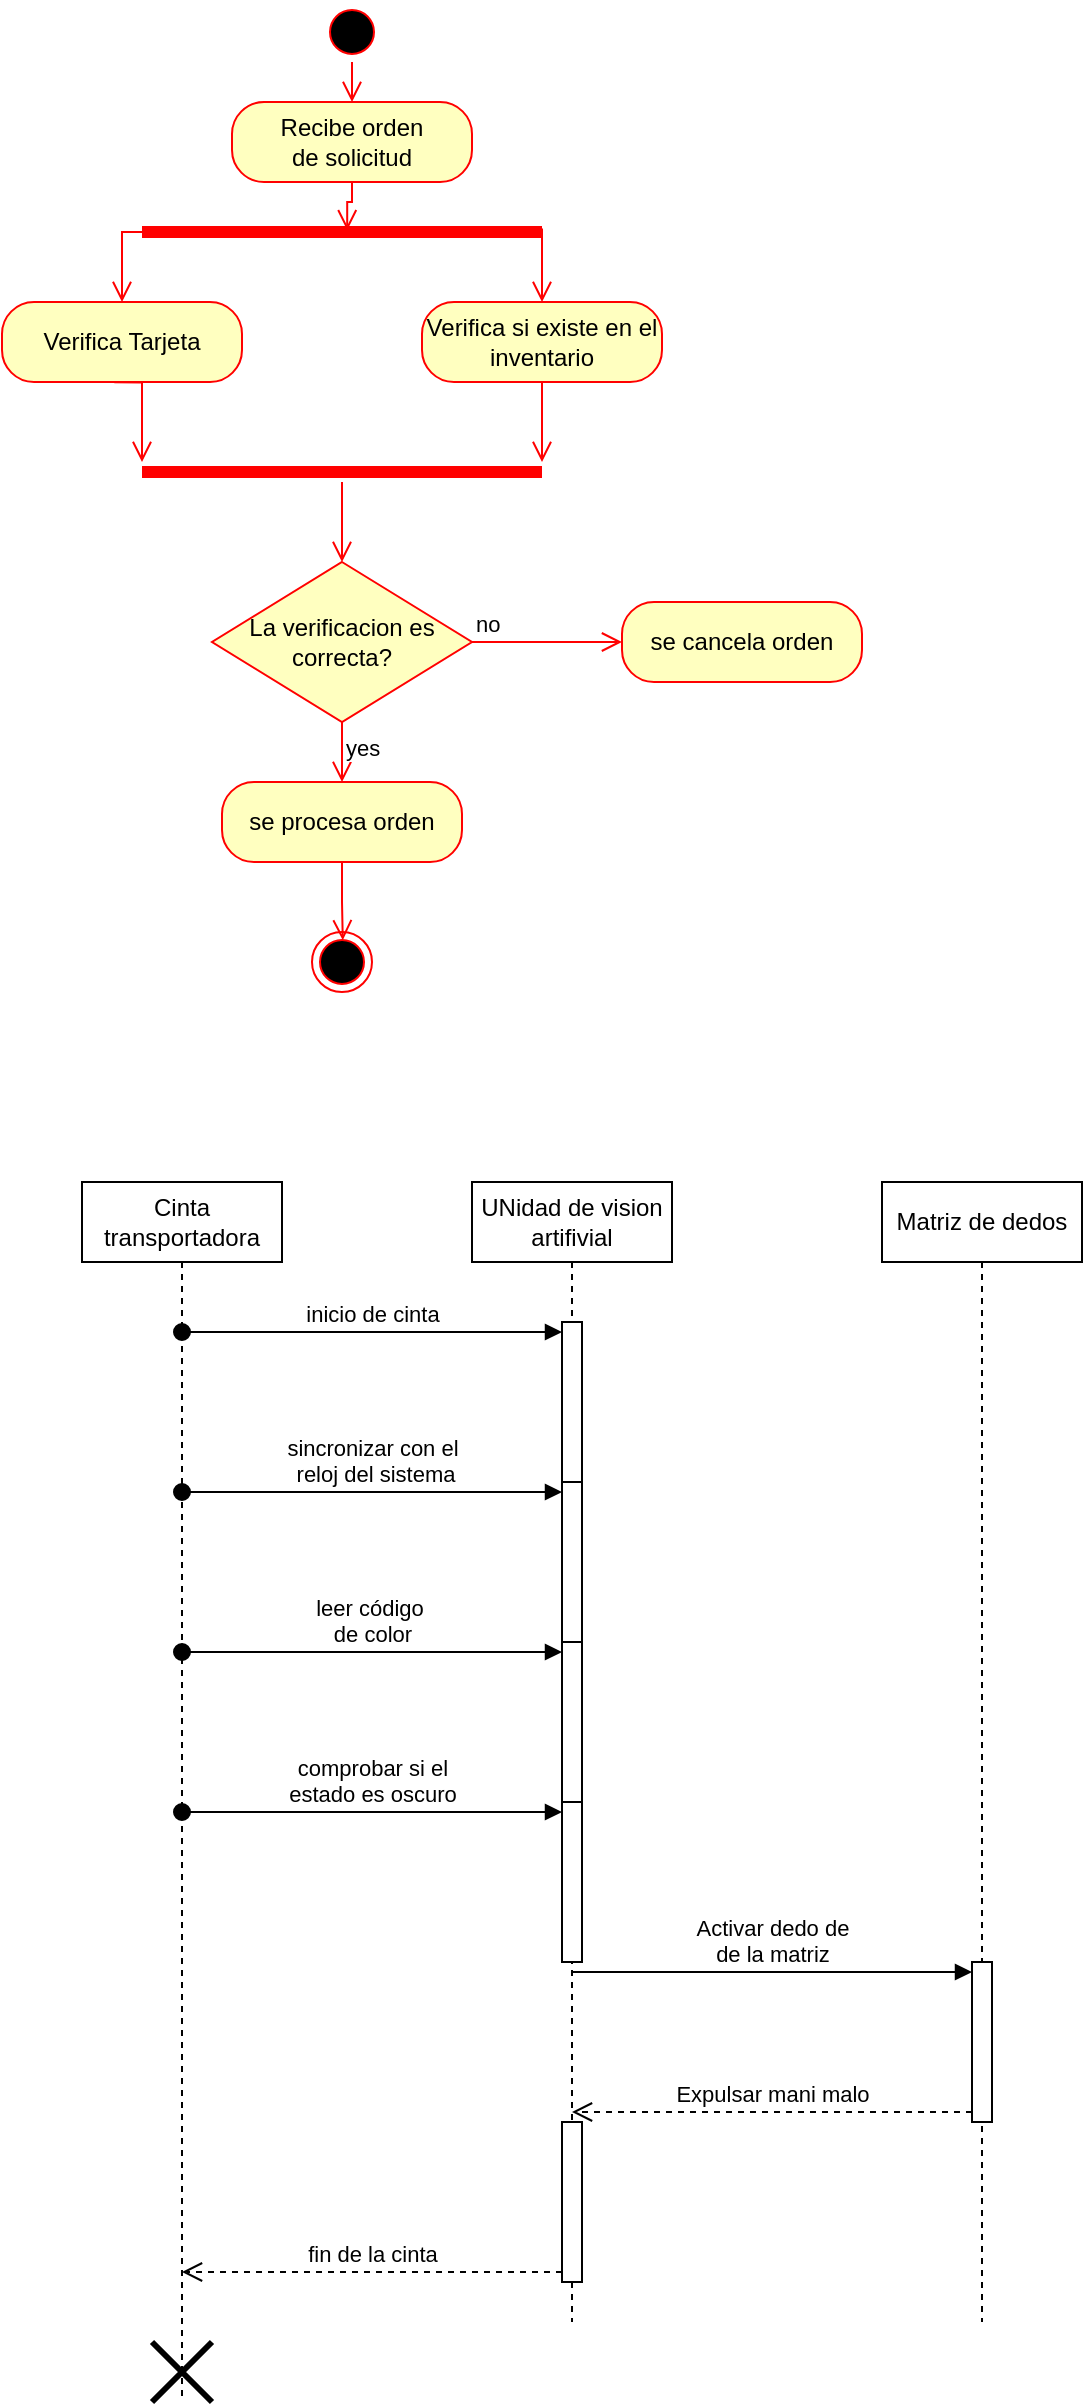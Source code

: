 <mxfile version="21.7.1" type="github">
  <diagram id="R2lEEEUBdFMjLlhIrx00" name="Page-1">
    <mxGraphModel dx="1120" dy="532" grid="1" gridSize="10" guides="1" tooltips="1" connect="1" arrows="1" fold="1" page="1" pageScale="1" pageWidth="850" pageHeight="1100" math="0" shadow="0" extFonts="Permanent Marker^https://fonts.googleapis.com/css?family=Permanent+Marker">
      <root>
        <mxCell id="0" />
        <mxCell id="1" parent="0" />
        <mxCell id="CYu5cwrfjiV9SocdkziE-3" value="" style="ellipse;html=1;shape=startState;fillColor=#000000;strokeColor=#ff0000;" parent="1" vertex="1">
          <mxGeometry x="210" y="70" width="30" height="30" as="geometry" />
        </mxCell>
        <mxCell id="CYu5cwrfjiV9SocdkziE-4" value="" style="edgeStyle=orthogonalEdgeStyle;html=1;verticalAlign=bottom;endArrow=open;endSize=8;strokeColor=#ff0000;rounded=0;entryX=0.5;entryY=0;entryDx=0;entryDy=0;" parent="1" source="CYu5cwrfjiV9SocdkziE-3" target="CYu5cwrfjiV9SocdkziE-5" edge="1">
          <mxGeometry relative="1" as="geometry">
            <mxPoint x="225" y="120" as="targetPoint" />
          </mxGeometry>
        </mxCell>
        <mxCell id="CYu5cwrfjiV9SocdkziE-5" value="Recibe orden&lt;br&gt;de solicitud" style="rounded=1;whiteSpace=wrap;html=1;arcSize=40;fontColor=#000000;fillColor=#ffffc0;strokeColor=#ff0000;" parent="1" vertex="1">
          <mxGeometry x="165" y="120" width="120" height="40" as="geometry" />
        </mxCell>
        <mxCell id="CYu5cwrfjiV9SocdkziE-6" value="" style="edgeStyle=orthogonalEdgeStyle;html=1;verticalAlign=bottom;endArrow=open;endSize=8;strokeColor=#ff0000;rounded=0;entryX=0.513;entryY=0.414;entryDx=0;entryDy=0;entryPerimeter=0;" parent="1" source="CYu5cwrfjiV9SocdkziE-5" target="CYu5cwrfjiV9SocdkziE-16" edge="1">
          <mxGeometry relative="1" as="geometry">
            <mxPoint x="225" y="180" as="targetPoint" />
          </mxGeometry>
        </mxCell>
        <mxCell id="CYu5cwrfjiV9SocdkziE-8" value="" style="edgeStyle=orthogonalEdgeStyle;html=1;verticalAlign=bottom;endArrow=open;endSize=8;strokeColor=#ff0000;rounded=0;exitX=0;exitY=0.5;exitDx=0;exitDy=0;exitPerimeter=0;entryX=0.5;entryY=0;entryDx=0;entryDy=0;" parent="1" source="CYu5cwrfjiV9SocdkziE-16" target="CYu5cwrfjiV9SocdkziE-9" edge="1">
          <mxGeometry relative="1" as="geometry">
            <mxPoint x="120" y="222.5" as="targetPoint" />
            <mxPoint x="120" y="147.5" as="sourcePoint" />
            <Array as="points" />
          </mxGeometry>
        </mxCell>
        <mxCell id="CYu5cwrfjiV9SocdkziE-9" value="Verifica Tarjeta" style="rounded=1;whiteSpace=wrap;html=1;arcSize=40;fontColor=#000000;fillColor=#ffffc0;strokeColor=#ff0000;" parent="1" vertex="1">
          <mxGeometry x="50" y="220" width="120" height="40" as="geometry" />
        </mxCell>
        <mxCell id="CYu5cwrfjiV9SocdkziE-10" value="" style="edgeStyle=orthogonalEdgeStyle;html=1;verticalAlign=bottom;endArrow=open;endSize=8;strokeColor=#ff0000;rounded=0;exitX=0.468;exitY=1.004;exitDx=0;exitDy=0;exitPerimeter=0;" parent="1" source="CYu5cwrfjiV9SocdkziE-9" target="CYu5cwrfjiV9SocdkziE-18" edge="1">
          <mxGeometry relative="1" as="geometry">
            <mxPoint x="120" y="360" as="targetPoint" />
            <mxPoint x="120" y="270" as="sourcePoint" />
            <Array as="points">
              <mxPoint x="120" y="260" />
            </Array>
          </mxGeometry>
        </mxCell>
        <mxCell id="CYu5cwrfjiV9SocdkziE-16" value="" style="shape=line;html=1;strokeWidth=6;strokeColor=#ff0000;" parent="1" vertex="1">
          <mxGeometry x="120" y="180" width="200" height="10" as="geometry" />
        </mxCell>
        <mxCell id="CYu5cwrfjiV9SocdkziE-18" value="" style="shape=line;html=1;strokeWidth=6;strokeColor=#ff0000;" parent="1" vertex="1">
          <mxGeometry x="120" y="300" width="200" height="10" as="geometry" />
        </mxCell>
        <mxCell id="CYu5cwrfjiV9SocdkziE-19" value="" style="edgeStyle=orthogonalEdgeStyle;html=1;verticalAlign=bottom;endArrow=open;endSize=8;strokeColor=#ff0000;rounded=0;entryX=0.5;entryY=0;entryDx=0;entryDy=0;" parent="1" source="CYu5cwrfjiV9SocdkziE-18" target="CYu5cwrfjiV9SocdkziE-23" edge="1">
          <mxGeometry relative="1" as="geometry">
            <mxPoint x="220" y="430" as="targetPoint" />
          </mxGeometry>
        </mxCell>
        <mxCell id="CYu5cwrfjiV9SocdkziE-20" value="" style="edgeStyle=orthogonalEdgeStyle;html=1;verticalAlign=bottom;endArrow=open;endSize=8;strokeColor=#ff0000;rounded=0;exitX=0.988;exitY=0.38;exitDx=0;exitDy=0;exitPerimeter=0;" parent="1" source="CYu5cwrfjiV9SocdkziE-16" target="CYu5cwrfjiV9SocdkziE-21" edge="1">
          <mxGeometry relative="1" as="geometry">
            <mxPoint x="320" y="222.5" as="targetPoint" />
            <mxPoint x="320" y="190" as="sourcePoint" />
            <Array as="points">
              <mxPoint x="320" y="184" />
            </Array>
          </mxGeometry>
        </mxCell>
        <mxCell id="CYu5cwrfjiV9SocdkziE-21" value="Verifica si existe en el inventario" style="rounded=1;whiteSpace=wrap;html=1;arcSize=40;fontColor=#000000;fillColor=#ffffc0;strokeColor=#ff0000;" parent="1" vertex="1">
          <mxGeometry x="260" y="220" width="120" height="40" as="geometry" />
        </mxCell>
        <mxCell id="CYu5cwrfjiV9SocdkziE-22" value="" style="edgeStyle=orthogonalEdgeStyle;html=1;verticalAlign=bottom;endArrow=open;endSize=8;strokeColor=#ff0000;rounded=0;" parent="1" source="CYu5cwrfjiV9SocdkziE-21" edge="1">
          <mxGeometry relative="1" as="geometry">
            <mxPoint x="320" y="300" as="targetPoint" />
            <mxPoint x="320" y="260" as="sourcePoint" />
            <Array as="points" />
          </mxGeometry>
        </mxCell>
        <mxCell id="CYu5cwrfjiV9SocdkziE-23" value="La verificacion es correcta?" style="rhombus;whiteSpace=wrap;html=1;fontColor=#000000;fillColor=#ffffc0;strokeColor=#ff0000;" parent="1" vertex="1">
          <mxGeometry x="155" y="350" width="130" height="80" as="geometry" />
        </mxCell>
        <mxCell id="CYu5cwrfjiV9SocdkziE-24" value="no" style="edgeStyle=orthogonalEdgeStyle;html=1;align=left;verticalAlign=bottom;endArrow=open;endSize=8;strokeColor=#ff0000;rounded=0;" parent="1" source="CYu5cwrfjiV9SocdkziE-23" edge="1">
          <mxGeometry x="-1" relative="1" as="geometry">
            <mxPoint x="360" y="390" as="targetPoint" />
          </mxGeometry>
        </mxCell>
        <mxCell id="CYu5cwrfjiV9SocdkziE-25" value="yes" style="edgeStyle=orthogonalEdgeStyle;html=1;align=left;verticalAlign=top;endArrow=open;endSize=8;strokeColor=#ff0000;rounded=0;" parent="1" source="CYu5cwrfjiV9SocdkziE-23" target="CYu5cwrfjiV9SocdkziE-31" edge="1">
          <mxGeometry x="-1" relative="1" as="geometry">
            <mxPoint x="220" y="530" as="targetPoint" />
          </mxGeometry>
        </mxCell>
        <mxCell id="CYu5cwrfjiV9SocdkziE-29" value="se cancela orden" style="rounded=1;whiteSpace=wrap;html=1;arcSize=40;fontColor=#000000;fillColor=#ffffc0;strokeColor=#ff0000;" parent="1" vertex="1">
          <mxGeometry x="360" y="370" width="120" height="40" as="geometry" />
        </mxCell>
        <mxCell id="CYu5cwrfjiV9SocdkziE-31" value="se procesa orden" style="rounded=1;whiteSpace=wrap;html=1;arcSize=40;fontColor=#000000;fillColor=#ffffc0;strokeColor=#ff0000;" parent="1" vertex="1">
          <mxGeometry x="160" y="460" width="120" height="40" as="geometry" />
        </mxCell>
        <mxCell id="CYu5cwrfjiV9SocdkziE-32" value="" style="ellipse;html=1;shape=endState;fillColor=#000000;strokeColor=#ff0000;" parent="1" vertex="1">
          <mxGeometry x="205" y="535" width="30" height="30" as="geometry" />
        </mxCell>
        <mxCell id="CYu5cwrfjiV9SocdkziE-35" value="" style="edgeStyle=orthogonalEdgeStyle;html=1;align=left;verticalAlign=top;endArrow=open;endSize=8;strokeColor=#ff0000;rounded=0;entryX=0.513;entryY=0.139;entryDx=0;entryDy=0;entryPerimeter=0;exitX=0.5;exitY=1;exitDx=0;exitDy=0;" parent="1" source="CYu5cwrfjiV9SocdkziE-31" target="CYu5cwrfjiV9SocdkziE-32" edge="1">
          <mxGeometry x="-1" relative="1" as="geometry">
            <mxPoint x="219.9" y="610" as="targetPoint" />
            <mxPoint x="219.9" y="570" as="sourcePoint" />
            <Array as="points">
              <mxPoint x="220" y="520" />
              <mxPoint x="220" y="520" />
            </Array>
          </mxGeometry>
        </mxCell>
        <mxCell id="Lv1skkVpec8RTPj35JqM-1" value="Cinta transportadora" style="shape=umlLifeline;perimeter=lifelinePerimeter;whiteSpace=wrap;html=1;container=1;dropTarget=0;collapsible=0;recursiveResize=0;outlineConnect=0;portConstraint=eastwest;newEdgeStyle={&quot;curved&quot;:0,&quot;rounded&quot;:0};" vertex="1" parent="1">
          <mxGeometry x="90" y="660" width="100" height="610" as="geometry" />
        </mxCell>
        <mxCell id="Lv1skkVpec8RTPj35JqM-19" value="" style="shape=umlDestroy;whiteSpace=wrap;html=1;strokeWidth=3;targetShapes=umlLifeline;" vertex="1" parent="Lv1skkVpec8RTPj35JqM-1">
          <mxGeometry x="35" y="580" width="30" height="30" as="geometry" />
        </mxCell>
        <mxCell id="Lv1skkVpec8RTPj35JqM-2" value="UNidad de vision artifivial" style="shape=umlLifeline;perimeter=lifelinePerimeter;whiteSpace=wrap;html=1;container=1;dropTarget=0;collapsible=0;recursiveResize=0;outlineConnect=0;portConstraint=eastwest;newEdgeStyle={&quot;curved&quot;:0,&quot;rounded&quot;:0};" vertex="1" parent="1">
          <mxGeometry x="285" y="660" width="100" height="570" as="geometry" />
        </mxCell>
        <mxCell id="Lv1skkVpec8RTPj35JqM-4" value="" style="html=1;points=[[0,0,0,0,5],[0,1,0,0,-5],[1,0,0,0,5],[1,1,0,0,-5]];perimeter=orthogonalPerimeter;outlineConnect=0;targetShapes=umlLifeline;portConstraint=eastwest;newEdgeStyle={&quot;curved&quot;:0,&quot;rounded&quot;:0};" vertex="1" parent="Lv1skkVpec8RTPj35JqM-2">
          <mxGeometry x="45" y="70" width="10" height="80" as="geometry" />
        </mxCell>
        <mxCell id="Lv1skkVpec8RTPj35JqM-6" value="" style="html=1;points=[[0,0,0,0,5],[0,1,0,0,-5],[1,0,0,0,5],[1,1,0,0,-5]];perimeter=orthogonalPerimeter;outlineConnect=0;targetShapes=umlLifeline;portConstraint=eastwest;newEdgeStyle={&quot;curved&quot;:0,&quot;rounded&quot;:0};" vertex="1" parent="Lv1skkVpec8RTPj35JqM-2">
          <mxGeometry x="45" y="150" width="10" height="80" as="geometry" />
        </mxCell>
        <mxCell id="Lv1skkVpec8RTPj35JqM-8" value="" style="html=1;points=[[0,0,0,0,5],[0,1,0,0,-5],[1,0,0,0,5],[1,1,0,0,-5]];perimeter=orthogonalPerimeter;outlineConnect=0;targetShapes=umlLifeline;portConstraint=eastwest;newEdgeStyle={&quot;curved&quot;:0,&quot;rounded&quot;:0};" vertex="1" parent="Lv1skkVpec8RTPj35JqM-2">
          <mxGeometry x="45" y="230" width="10" height="80" as="geometry" />
        </mxCell>
        <mxCell id="Lv1skkVpec8RTPj35JqM-10" value="" style="html=1;points=[[0,0,0,0,5],[0,1,0,0,-5],[1,0,0,0,5],[1,1,0,0,-5]];perimeter=orthogonalPerimeter;outlineConnect=0;targetShapes=umlLifeline;portConstraint=eastwest;newEdgeStyle={&quot;curved&quot;:0,&quot;rounded&quot;:0};" vertex="1" parent="Lv1skkVpec8RTPj35JqM-2">
          <mxGeometry x="45" y="310" width="10" height="80" as="geometry" />
        </mxCell>
        <mxCell id="Lv1skkVpec8RTPj35JqM-16" value="" style="html=1;points=[[0,0,0,0,5],[0,1,0,0,-5],[1,0,0,0,5],[1,1,0,0,-5]];perimeter=orthogonalPerimeter;outlineConnect=0;targetShapes=umlLifeline;portConstraint=eastwest;newEdgeStyle={&quot;curved&quot;:0,&quot;rounded&quot;:0};" vertex="1" parent="Lv1skkVpec8RTPj35JqM-2">
          <mxGeometry x="45" y="470" width="10" height="80" as="geometry" />
        </mxCell>
        <mxCell id="Lv1skkVpec8RTPj35JqM-3" value="Matriz de dedos" style="shape=umlLifeline;perimeter=lifelinePerimeter;whiteSpace=wrap;html=1;container=1;dropTarget=0;collapsible=0;recursiveResize=0;outlineConnect=0;portConstraint=eastwest;newEdgeStyle={&quot;curved&quot;:0,&quot;rounded&quot;:0};" vertex="1" parent="1">
          <mxGeometry x="490" y="660" width="100" height="570" as="geometry" />
        </mxCell>
        <mxCell id="Lv1skkVpec8RTPj35JqM-12" value="" style="html=1;points=[[0,0,0,0,5],[0,1,0,0,-5],[1,0,0,0,5],[1,1,0,0,-5]];perimeter=orthogonalPerimeter;outlineConnect=0;targetShapes=umlLifeline;portConstraint=eastwest;newEdgeStyle={&quot;curved&quot;:0,&quot;rounded&quot;:0};" vertex="1" parent="Lv1skkVpec8RTPj35JqM-3">
          <mxGeometry x="45" y="390" width="10" height="80" as="geometry" />
        </mxCell>
        <mxCell id="Lv1skkVpec8RTPj35JqM-5" value="inicio de cinta" style="html=1;verticalAlign=bottom;startArrow=oval;endArrow=block;startSize=8;curved=0;rounded=0;entryX=0;entryY=0;entryDx=0;entryDy=5;" edge="1" target="Lv1skkVpec8RTPj35JqM-4" parent="1" source="Lv1skkVpec8RTPj35JqM-1">
          <mxGeometry relative="1" as="geometry">
            <mxPoint x="260" y="735" as="sourcePoint" />
          </mxGeometry>
        </mxCell>
        <mxCell id="Lv1skkVpec8RTPj35JqM-7" value="sincronizar con el&lt;br&gt;&amp;nbsp;reloj del sistema" style="html=1;verticalAlign=bottom;startArrow=oval;endArrow=block;startSize=8;curved=0;rounded=0;entryX=0;entryY=0;entryDx=0;entryDy=5;" edge="1" target="Lv1skkVpec8RTPj35JqM-6" parent="1" source="Lv1skkVpec8RTPj35JqM-1">
          <mxGeometry relative="1" as="geometry">
            <mxPoint x="260" y="815" as="sourcePoint" />
          </mxGeometry>
        </mxCell>
        <mxCell id="Lv1skkVpec8RTPj35JqM-9" value="leer código&amp;nbsp;&lt;br&gt;de color" style="html=1;verticalAlign=bottom;startArrow=oval;endArrow=block;startSize=8;curved=0;rounded=0;entryX=0;entryY=0;entryDx=0;entryDy=5;" edge="1" target="Lv1skkVpec8RTPj35JqM-8" parent="1" source="Lv1skkVpec8RTPj35JqM-1">
          <mxGeometry relative="1" as="geometry">
            <mxPoint x="260" y="895" as="sourcePoint" />
          </mxGeometry>
        </mxCell>
        <mxCell id="Lv1skkVpec8RTPj35JqM-11" value="comprobar si el&lt;br&gt;estado es oscuro" style="html=1;verticalAlign=bottom;startArrow=oval;endArrow=block;startSize=8;curved=0;rounded=0;entryX=0;entryY=0;entryDx=0;entryDy=5;" edge="1" target="Lv1skkVpec8RTPj35JqM-10" parent="1" source="Lv1skkVpec8RTPj35JqM-1">
          <mxGeometry relative="1" as="geometry">
            <mxPoint x="260" y="975" as="sourcePoint" />
          </mxGeometry>
        </mxCell>
        <mxCell id="Lv1skkVpec8RTPj35JqM-13" value="Activar dedo de&lt;br&gt;de la matriz" style="html=1;verticalAlign=bottom;endArrow=block;curved=0;rounded=0;entryX=0;entryY=0;entryDx=0;entryDy=5;" edge="1" target="Lv1skkVpec8RTPj35JqM-12" parent="1" source="Lv1skkVpec8RTPj35JqM-2">
          <mxGeometry relative="1" as="geometry">
            <mxPoint x="465" y="1055" as="sourcePoint" />
          </mxGeometry>
        </mxCell>
        <mxCell id="Lv1skkVpec8RTPj35JqM-14" value="Expulsar mani malo" style="html=1;verticalAlign=bottom;endArrow=open;dashed=1;endSize=8;curved=0;rounded=0;exitX=0;exitY=1;exitDx=0;exitDy=-5;" edge="1" source="Lv1skkVpec8RTPj35JqM-12" parent="1" target="Lv1skkVpec8RTPj35JqM-2">
          <mxGeometry relative="1" as="geometry">
            <mxPoint x="465" y="1125" as="targetPoint" />
          </mxGeometry>
        </mxCell>
        <mxCell id="Lv1skkVpec8RTPj35JqM-18" value="fin de la cinta" style="html=1;verticalAlign=bottom;endArrow=open;dashed=1;endSize=8;curved=0;rounded=0;exitX=0;exitY=1;exitDx=0;exitDy=-5;" edge="1" source="Lv1skkVpec8RTPj35JqM-16" parent="1" target="Lv1skkVpec8RTPj35JqM-1">
          <mxGeometry relative="1" as="geometry">
            <mxPoint x="260" y="1205" as="targetPoint" />
          </mxGeometry>
        </mxCell>
      </root>
    </mxGraphModel>
  </diagram>
</mxfile>
